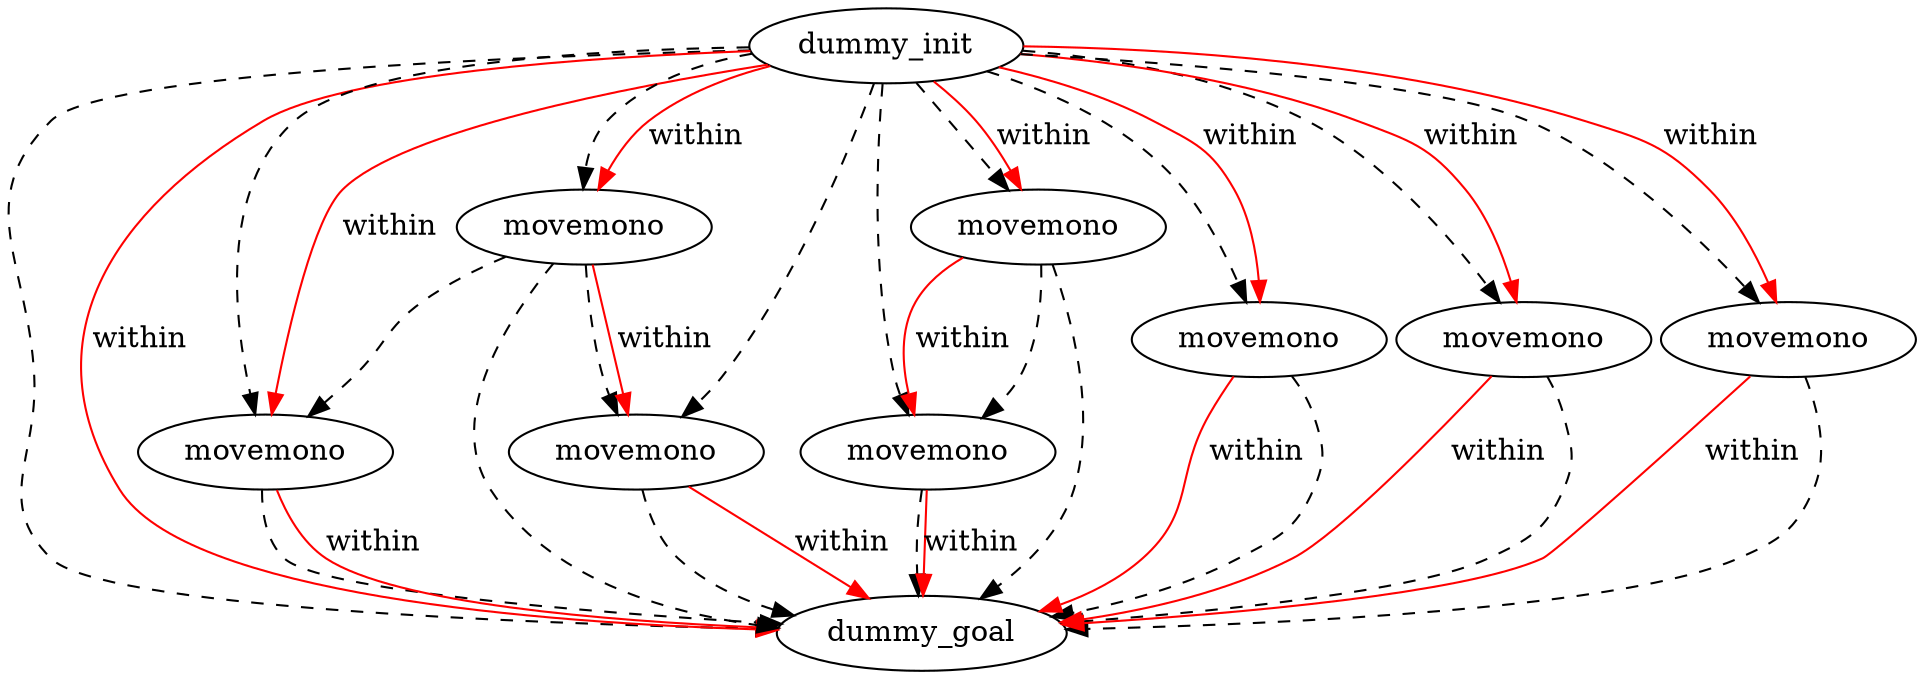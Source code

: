digraph {
	"b131128f-6e46-490a-793d-8f548abe2af6" [label=dummy_init]
	"340d122d-ee3a-2e70-1f6a-18eeaf2c3701" [label=dummy_goal]
	"135f97d2-67c1-c7c5-151f-06a9c2c52fa3" [label=movemono]
	"013857e7-5496-1e76-5e68-acd1ac1d72f2" [label=movemono]
	"65109e14-8af4-3805-b2f9-316f3fcb1acb" [label=movemono]
	"28aa973d-223c-9ff3-d808-460bd80165e9" [label=movemono]
	"e6cd8f32-6732-3600-7376-01c984ba73d1" [label=movemono]
	"6f665593-8777-dc87-f204-a93d40b4c636" [label=movemono]
	"a128e77b-d31f-c431-ef10-3831aeedf8c8" [label=movemono]
	"e279561b-044b-48eb-b576-eef0f813b0b0" [label=movemono]
	"65109e14-8af4-3805-b2f9-316f3fcb1acb" -> "013857e7-5496-1e76-5e68-acd1ac1d72f2" [color=black style=dashed]
	"b131128f-6e46-490a-793d-8f548abe2af6" -> "e279561b-044b-48eb-b576-eef0f813b0b0" [color=black style=dashed]
	"013857e7-5496-1e76-5e68-acd1ac1d72f2" -> "340d122d-ee3a-2e70-1f6a-18eeaf2c3701" [color=black style=dashed]
	"b131128f-6e46-490a-793d-8f548abe2af6" -> "135f97d2-67c1-c7c5-151f-06a9c2c52fa3" [color=black style=dashed]
	"65109e14-8af4-3805-b2f9-316f3fcb1acb" -> "340d122d-ee3a-2e70-1f6a-18eeaf2c3701" [color=black style=dashed]
	"28aa973d-223c-9ff3-d808-460bd80165e9" -> "340d122d-ee3a-2e70-1f6a-18eeaf2c3701" [color=black style=dashed]
	"6f665593-8777-dc87-f204-a93d40b4c636" -> "340d122d-ee3a-2e70-1f6a-18eeaf2c3701" [color=black style=dashed]
	"e6cd8f32-6732-3600-7376-01c984ba73d1" -> "28aa973d-223c-9ff3-d808-460bd80165e9" [color=black style=dashed]
	"b131128f-6e46-490a-793d-8f548abe2af6" -> "a128e77b-d31f-c431-ef10-3831aeedf8c8" [color=black style=dashed]
	"e6cd8f32-6732-3600-7376-01c984ba73d1" -> "340d122d-ee3a-2e70-1f6a-18eeaf2c3701" [color=black style=dashed]
	"b131128f-6e46-490a-793d-8f548abe2af6" -> "340d122d-ee3a-2e70-1f6a-18eeaf2c3701" [color=black style=dashed]
	"b131128f-6e46-490a-793d-8f548abe2af6" -> "e6cd8f32-6732-3600-7376-01c984ba73d1" [color=black style=dashed]
	"a128e77b-d31f-c431-ef10-3831aeedf8c8" -> "340d122d-ee3a-2e70-1f6a-18eeaf2c3701" [color=black style=dashed]
	"b131128f-6e46-490a-793d-8f548abe2af6" -> "65109e14-8af4-3805-b2f9-316f3fcb1acb" [color=black style=dashed]
	"b131128f-6e46-490a-793d-8f548abe2af6" -> "28aa973d-223c-9ff3-d808-460bd80165e9" [color=black style=dashed]
	"b131128f-6e46-490a-793d-8f548abe2af6" -> "6f665593-8777-dc87-f204-a93d40b4c636" [color=black style=dashed]
	"135f97d2-67c1-c7c5-151f-06a9c2c52fa3" -> "340d122d-ee3a-2e70-1f6a-18eeaf2c3701" [color=black style=dashed]
	"b131128f-6e46-490a-793d-8f548abe2af6" -> "013857e7-5496-1e76-5e68-acd1ac1d72f2" [color=black style=dashed]
	"e279561b-044b-48eb-b576-eef0f813b0b0" -> "340d122d-ee3a-2e70-1f6a-18eeaf2c3701" [color=black style=dashed]
	"65109e14-8af4-3805-b2f9-316f3fcb1acb" -> "135f97d2-67c1-c7c5-151f-06a9c2c52fa3" [color=black style=dashed]
	"e279561b-044b-48eb-b576-eef0f813b0b0" -> "340d122d-ee3a-2e70-1f6a-18eeaf2c3701" [label=within color=red]
	"65109e14-8af4-3805-b2f9-316f3fcb1acb" -> "013857e7-5496-1e76-5e68-acd1ac1d72f2" [label=within color=red]
	"b131128f-6e46-490a-793d-8f548abe2af6" -> "e279561b-044b-48eb-b576-eef0f813b0b0" [label=within color=red]
	"b131128f-6e46-490a-793d-8f548abe2af6" -> "6f665593-8777-dc87-f204-a93d40b4c636" [label=within color=red]
	"28aa973d-223c-9ff3-d808-460bd80165e9" -> "340d122d-ee3a-2e70-1f6a-18eeaf2c3701" [label=within color=red]
	"e6cd8f32-6732-3600-7376-01c984ba73d1" -> "28aa973d-223c-9ff3-d808-460bd80165e9" [label=within color=red]
	"b131128f-6e46-490a-793d-8f548abe2af6" -> "65109e14-8af4-3805-b2f9-316f3fcb1acb" [label=within color=red]
	"135f97d2-67c1-c7c5-151f-06a9c2c52fa3" -> "340d122d-ee3a-2e70-1f6a-18eeaf2c3701" [label=within color=red]
	"6f665593-8777-dc87-f204-a93d40b4c636" -> "340d122d-ee3a-2e70-1f6a-18eeaf2c3701" [label=within color=red]
	"a128e77b-d31f-c431-ef10-3831aeedf8c8" -> "340d122d-ee3a-2e70-1f6a-18eeaf2c3701" [label=within color=red]
	"b131128f-6e46-490a-793d-8f548abe2af6" -> "340d122d-ee3a-2e70-1f6a-18eeaf2c3701" [label=within color=red]
	"013857e7-5496-1e76-5e68-acd1ac1d72f2" -> "340d122d-ee3a-2e70-1f6a-18eeaf2c3701" [label=within color=red]
	"b131128f-6e46-490a-793d-8f548abe2af6" -> "e6cd8f32-6732-3600-7376-01c984ba73d1" [label=within color=red]
	"b131128f-6e46-490a-793d-8f548abe2af6" -> "a128e77b-d31f-c431-ef10-3831aeedf8c8" [label=within color=red]
	"b131128f-6e46-490a-793d-8f548abe2af6" -> "135f97d2-67c1-c7c5-151f-06a9c2c52fa3" [label=within color=red]
}
